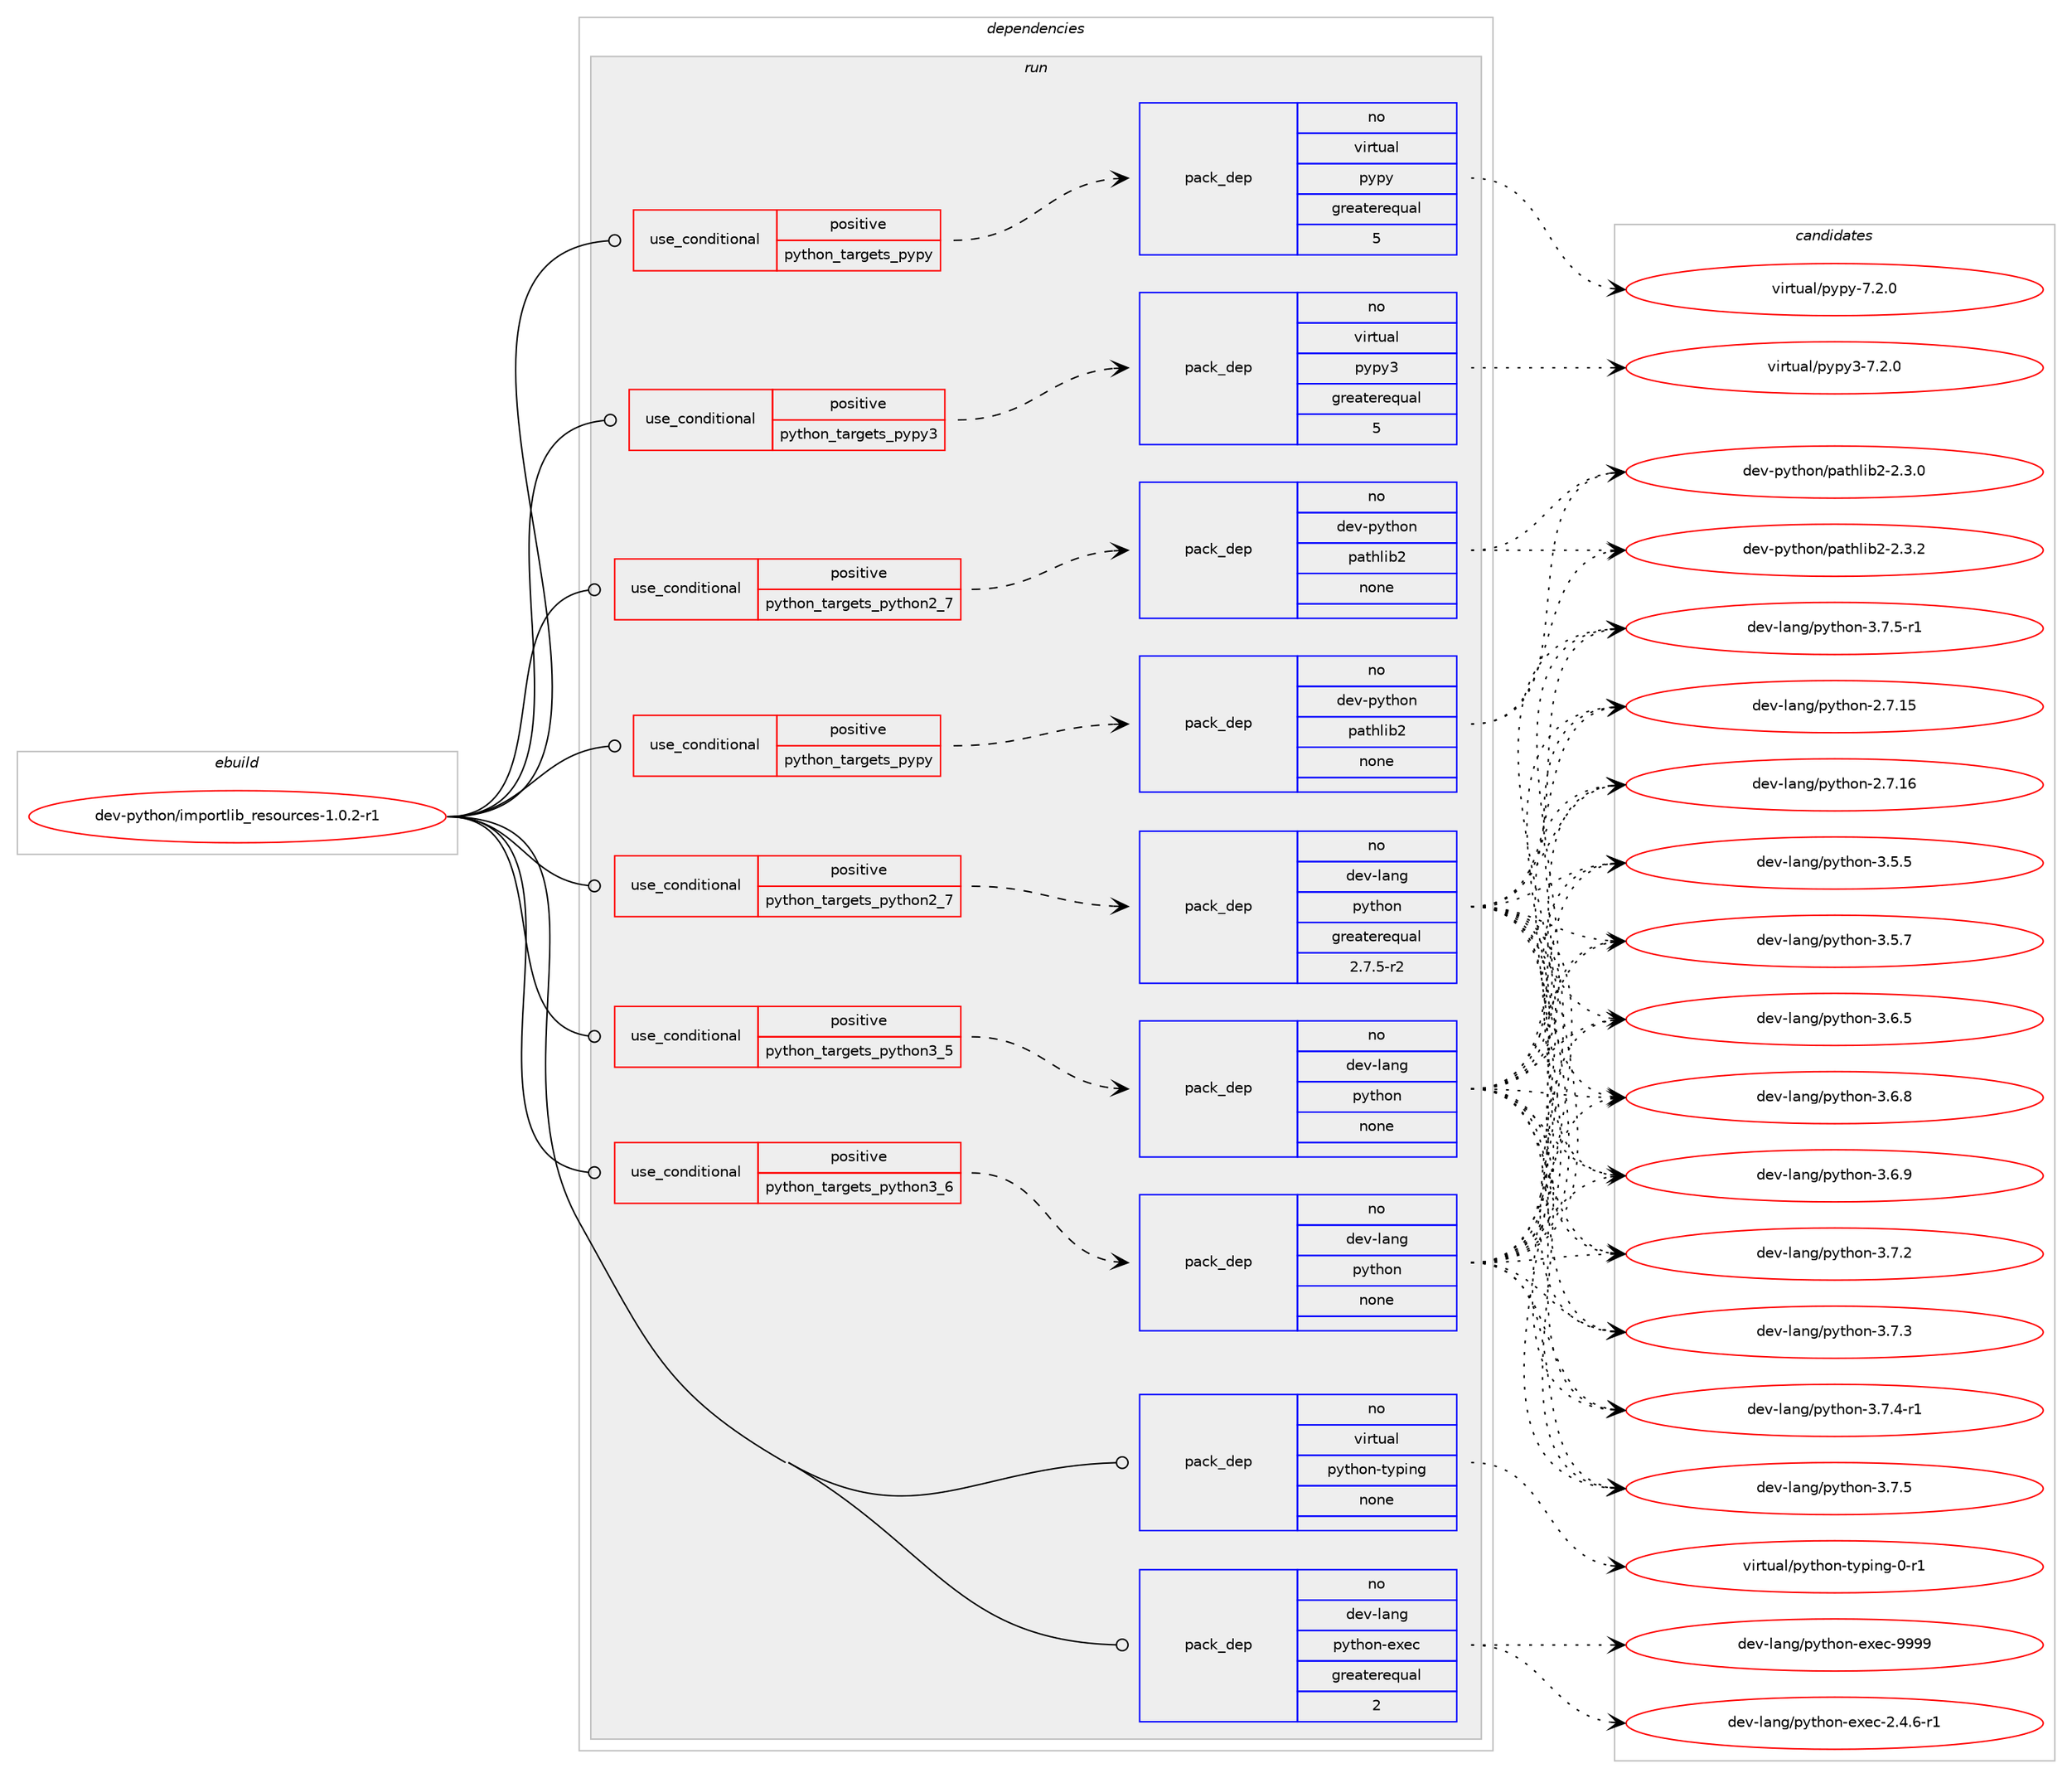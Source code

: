 digraph prolog {

# *************
# Graph options
# *************

newrank=true;
concentrate=true;
compound=true;
graph [rankdir=LR,fontname=Helvetica,fontsize=10,ranksep=1.5];#, ranksep=2.5, nodesep=0.2];
edge  [arrowhead=vee];
node  [fontname=Helvetica,fontsize=10];

# **********
# The ebuild
# **********

subgraph cluster_leftcol {
color=gray;
rank=same;
label=<<i>ebuild</i>>;
id [label="dev-python/importlib_resources-1.0.2-r1", color=red, width=4, href="../dev-python/importlib_resources-1.0.2-r1.svg"];
}

# ****************
# The dependencies
# ****************

subgraph cluster_midcol {
color=gray;
label=<<i>dependencies</i>>;
subgraph cluster_compile {
fillcolor="#eeeeee";
style=filled;
label=<<i>compile</i>>;
}
subgraph cluster_compileandrun {
fillcolor="#eeeeee";
style=filled;
label=<<i>compile and run</i>>;
}
subgraph cluster_run {
fillcolor="#eeeeee";
style=filled;
label=<<i>run</i>>;
subgraph cond140860 {
dependency609440 [label=<<TABLE BORDER="0" CELLBORDER="1" CELLSPACING="0" CELLPADDING="4"><TR><TD ROWSPAN="3" CELLPADDING="10">use_conditional</TD></TR><TR><TD>positive</TD></TR><TR><TD>python_targets_pypy</TD></TR></TABLE>>, shape=none, color=red];
subgraph pack456781 {
dependency609441 [label=<<TABLE BORDER="0" CELLBORDER="1" CELLSPACING="0" CELLPADDING="4" WIDTH="220"><TR><TD ROWSPAN="6" CELLPADDING="30">pack_dep</TD></TR><TR><TD WIDTH="110">no</TD></TR><TR><TD>dev-python</TD></TR><TR><TD>pathlib2</TD></TR><TR><TD>none</TD></TR><TR><TD></TD></TR></TABLE>>, shape=none, color=blue];
}
dependency609440:e -> dependency609441:w [weight=20,style="dashed",arrowhead="vee"];
}
id:e -> dependency609440:w [weight=20,style="solid",arrowhead="odot"];
subgraph cond140861 {
dependency609442 [label=<<TABLE BORDER="0" CELLBORDER="1" CELLSPACING="0" CELLPADDING="4"><TR><TD ROWSPAN="3" CELLPADDING="10">use_conditional</TD></TR><TR><TD>positive</TD></TR><TR><TD>python_targets_pypy</TD></TR></TABLE>>, shape=none, color=red];
subgraph pack456782 {
dependency609443 [label=<<TABLE BORDER="0" CELLBORDER="1" CELLSPACING="0" CELLPADDING="4" WIDTH="220"><TR><TD ROWSPAN="6" CELLPADDING="30">pack_dep</TD></TR><TR><TD WIDTH="110">no</TD></TR><TR><TD>virtual</TD></TR><TR><TD>pypy</TD></TR><TR><TD>greaterequal</TD></TR><TR><TD>5</TD></TR></TABLE>>, shape=none, color=blue];
}
dependency609442:e -> dependency609443:w [weight=20,style="dashed",arrowhead="vee"];
}
id:e -> dependency609442:w [weight=20,style="solid",arrowhead="odot"];
subgraph cond140862 {
dependency609444 [label=<<TABLE BORDER="0" CELLBORDER="1" CELLSPACING="0" CELLPADDING="4"><TR><TD ROWSPAN="3" CELLPADDING="10">use_conditional</TD></TR><TR><TD>positive</TD></TR><TR><TD>python_targets_pypy3</TD></TR></TABLE>>, shape=none, color=red];
subgraph pack456783 {
dependency609445 [label=<<TABLE BORDER="0" CELLBORDER="1" CELLSPACING="0" CELLPADDING="4" WIDTH="220"><TR><TD ROWSPAN="6" CELLPADDING="30">pack_dep</TD></TR><TR><TD WIDTH="110">no</TD></TR><TR><TD>virtual</TD></TR><TR><TD>pypy3</TD></TR><TR><TD>greaterequal</TD></TR><TR><TD>5</TD></TR></TABLE>>, shape=none, color=blue];
}
dependency609444:e -> dependency609445:w [weight=20,style="dashed",arrowhead="vee"];
}
id:e -> dependency609444:w [weight=20,style="solid",arrowhead="odot"];
subgraph cond140863 {
dependency609446 [label=<<TABLE BORDER="0" CELLBORDER="1" CELLSPACING="0" CELLPADDING="4"><TR><TD ROWSPAN="3" CELLPADDING="10">use_conditional</TD></TR><TR><TD>positive</TD></TR><TR><TD>python_targets_python2_7</TD></TR></TABLE>>, shape=none, color=red];
subgraph pack456784 {
dependency609447 [label=<<TABLE BORDER="0" CELLBORDER="1" CELLSPACING="0" CELLPADDING="4" WIDTH="220"><TR><TD ROWSPAN="6" CELLPADDING="30">pack_dep</TD></TR><TR><TD WIDTH="110">no</TD></TR><TR><TD>dev-lang</TD></TR><TR><TD>python</TD></TR><TR><TD>greaterequal</TD></TR><TR><TD>2.7.5-r2</TD></TR></TABLE>>, shape=none, color=blue];
}
dependency609446:e -> dependency609447:w [weight=20,style="dashed",arrowhead="vee"];
}
id:e -> dependency609446:w [weight=20,style="solid",arrowhead="odot"];
subgraph cond140864 {
dependency609448 [label=<<TABLE BORDER="0" CELLBORDER="1" CELLSPACING="0" CELLPADDING="4"><TR><TD ROWSPAN="3" CELLPADDING="10">use_conditional</TD></TR><TR><TD>positive</TD></TR><TR><TD>python_targets_python2_7</TD></TR></TABLE>>, shape=none, color=red];
subgraph pack456785 {
dependency609449 [label=<<TABLE BORDER="0" CELLBORDER="1" CELLSPACING="0" CELLPADDING="4" WIDTH="220"><TR><TD ROWSPAN="6" CELLPADDING="30">pack_dep</TD></TR><TR><TD WIDTH="110">no</TD></TR><TR><TD>dev-python</TD></TR><TR><TD>pathlib2</TD></TR><TR><TD>none</TD></TR><TR><TD></TD></TR></TABLE>>, shape=none, color=blue];
}
dependency609448:e -> dependency609449:w [weight=20,style="dashed",arrowhead="vee"];
}
id:e -> dependency609448:w [weight=20,style="solid",arrowhead="odot"];
subgraph cond140865 {
dependency609450 [label=<<TABLE BORDER="0" CELLBORDER="1" CELLSPACING="0" CELLPADDING="4"><TR><TD ROWSPAN="3" CELLPADDING="10">use_conditional</TD></TR><TR><TD>positive</TD></TR><TR><TD>python_targets_python3_5</TD></TR></TABLE>>, shape=none, color=red];
subgraph pack456786 {
dependency609451 [label=<<TABLE BORDER="0" CELLBORDER="1" CELLSPACING="0" CELLPADDING="4" WIDTH="220"><TR><TD ROWSPAN="6" CELLPADDING="30">pack_dep</TD></TR><TR><TD WIDTH="110">no</TD></TR><TR><TD>dev-lang</TD></TR><TR><TD>python</TD></TR><TR><TD>none</TD></TR><TR><TD></TD></TR></TABLE>>, shape=none, color=blue];
}
dependency609450:e -> dependency609451:w [weight=20,style="dashed",arrowhead="vee"];
}
id:e -> dependency609450:w [weight=20,style="solid",arrowhead="odot"];
subgraph cond140866 {
dependency609452 [label=<<TABLE BORDER="0" CELLBORDER="1" CELLSPACING="0" CELLPADDING="4"><TR><TD ROWSPAN="3" CELLPADDING="10">use_conditional</TD></TR><TR><TD>positive</TD></TR><TR><TD>python_targets_python3_6</TD></TR></TABLE>>, shape=none, color=red];
subgraph pack456787 {
dependency609453 [label=<<TABLE BORDER="0" CELLBORDER="1" CELLSPACING="0" CELLPADDING="4" WIDTH="220"><TR><TD ROWSPAN="6" CELLPADDING="30">pack_dep</TD></TR><TR><TD WIDTH="110">no</TD></TR><TR><TD>dev-lang</TD></TR><TR><TD>python</TD></TR><TR><TD>none</TD></TR><TR><TD></TD></TR></TABLE>>, shape=none, color=blue];
}
dependency609452:e -> dependency609453:w [weight=20,style="dashed",arrowhead="vee"];
}
id:e -> dependency609452:w [weight=20,style="solid",arrowhead="odot"];
subgraph pack456788 {
dependency609454 [label=<<TABLE BORDER="0" CELLBORDER="1" CELLSPACING="0" CELLPADDING="4" WIDTH="220"><TR><TD ROWSPAN="6" CELLPADDING="30">pack_dep</TD></TR><TR><TD WIDTH="110">no</TD></TR><TR><TD>dev-lang</TD></TR><TR><TD>python-exec</TD></TR><TR><TD>greaterequal</TD></TR><TR><TD>2</TD></TR></TABLE>>, shape=none, color=blue];
}
id:e -> dependency609454:w [weight=20,style="solid",arrowhead="odot"];
subgraph pack456789 {
dependency609455 [label=<<TABLE BORDER="0" CELLBORDER="1" CELLSPACING="0" CELLPADDING="4" WIDTH="220"><TR><TD ROWSPAN="6" CELLPADDING="30">pack_dep</TD></TR><TR><TD WIDTH="110">no</TD></TR><TR><TD>virtual</TD></TR><TR><TD>python-typing</TD></TR><TR><TD>none</TD></TR><TR><TD></TD></TR></TABLE>>, shape=none, color=blue];
}
id:e -> dependency609455:w [weight=20,style="solid",arrowhead="odot"];
}
}

# **************
# The candidates
# **************

subgraph cluster_choices {
rank=same;
color=gray;
label=<<i>candidates</i>>;

subgraph choice456781 {
color=black;
nodesep=1;
choice1001011184511212111610411111047112971161041081059850455046514648 [label="dev-python/pathlib2-2.3.0", color=red, width=4,href="../dev-python/pathlib2-2.3.0.svg"];
choice1001011184511212111610411111047112971161041081059850455046514650 [label="dev-python/pathlib2-2.3.2", color=red, width=4,href="../dev-python/pathlib2-2.3.2.svg"];
dependency609441:e -> choice1001011184511212111610411111047112971161041081059850455046514648:w [style=dotted,weight="100"];
dependency609441:e -> choice1001011184511212111610411111047112971161041081059850455046514650:w [style=dotted,weight="100"];
}
subgraph choice456782 {
color=black;
nodesep=1;
choice1181051141161179710847112121112121455546504648 [label="virtual/pypy-7.2.0", color=red, width=4,href="../virtual/pypy-7.2.0.svg"];
dependency609443:e -> choice1181051141161179710847112121112121455546504648:w [style=dotted,weight="100"];
}
subgraph choice456783 {
color=black;
nodesep=1;
choice118105114116117971084711212111212151455546504648 [label="virtual/pypy3-7.2.0", color=red, width=4,href="../virtual/pypy3-7.2.0.svg"];
dependency609445:e -> choice118105114116117971084711212111212151455546504648:w [style=dotted,weight="100"];
}
subgraph choice456784 {
color=black;
nodesep=1;
choice10010111845108971101034711212111610411111045504655464953 [label="dev-lang/python-2.7.15", color=red, width=4,href="../dev-lang/python-2.7.15.svg"];
choice10010111845108971101034711212111610411111045504655464954 [label="dev-lang/python-2.7.16", color=red, width=4,href="../dev-lang/python-2.7.16.svg"];
choice100101118451089711010347112121116104111110455146534653 [label="dev-lang/python-3.5.5", color=red, width=4,href="../dev-lang/python-3.5.5.svg"];
choice100101118451089711010347112121116104111110455146534655 [label="dev-lang/python-3.5.7", color=red, width=4,href="../dev-lang/python-3.5.7.svg"];
choice100101118451089711010347112121116104111110455146544653 [label="dev-lang/python-3.6.5", color=red, width=4,href="../dev-lang/python-3.6.5.svg"];
choice100101118451089711010347112121116104111110455146544656 [label="dev-lang/python-3.6.8", color=red, width=4,href="../dev-lang/python-3.6.8.svg"];
choice100101118451089711010347112121116104111110455146544657 [label="dev-lang/python-3.6.9", color=red, width=4,href="../dev-lang/python-3.6.9.svg"];
choice100101118451089711010347112121116104111110455146554650 [label="dev-lang/python-3.7.2", color=red, width=4,href="../dev-lang/python-3.7.2.svg"];
choice100101118451089711010347112121116104111110455146554651 [label="dev-lang/python-3.7.3", color=red, width=4,href="../dev-lang/python-3.7.3.svg"];
choice1001011184510897110103471121211161041111104551465546524511449 [label="dev-lang/python-3.7.4-r1", color=red, width=4,href="../dev-lang/python-3.7.4-r1.svg"];
choice100101118451089711010347112121116104111110455146554653 [label="dev-lang/python-3.7.5", color=red, width=4,href="../dev-lang/python-3.7.5.svg"];
choice1001011184510897110103471121211161041111104551465546534511449 [label="dev-lang/python-3.7.5-r1", color=red, width=4,href="../dev-lang/python-3.7.5-r1.svg"];
dependency609447:e -> choice10010111845108971101034711212111610411111045504655464953:w [style=dotted,weight="100"];
dependency609447:e -> choice10010111845108971101034711212111610411111045504655464954:w [style=dotted,weight="100"];
dependency609447:e -> choice100101118451089711010347112121116104111110455146534653:w [style=dotted,weight="100"];
dependency609447:e -> choice100101118451089711010347112121116104111110455146534655:w [style=dotted,weight="100"];
dependency609447:e -> choice100101118451089711010347112121116104111110455146544653:w [style=dotted,weight="100"];
dependency609447:e -> choice100101118451089711010347112121116104111110455146544656:w [style=dotted,weight="100"];
dependency609447:e -> choice100101118451089711010347112121116104111110455146544657:w [style=dotted,weight="100"];
dependency609447:e -> choice100101118451089711010347112121116104111110455146554650:w [style=dotted,weight="100"];
dependency609447:e -> choice100101118451089711010347112121116104111110455146554651:w [style=dotted,weight="100"];
dependency609447:e -> choice1001011184510897110103471121211161041111104551465546524511449:w [style=dotted,weight="100"];
dependency609447:e -> choice100101118451089711010347112121116104111110455146554653:w [style=dotted,weight="100"];
dependency609447:e -> choice1001011184510897110103471121211161041111104551465546534511449:w [style=dotted,weight="100"];
}
subgraph choice456785 {
color=black;
nodesep=1;
choice1001011184511212111610411111047112971161041081059850455046514648 [label="dev-python/pathlib2-2.3.0", color=red, width=4,href="../dev-python/pathlib2-2.3.0.svg"];
choice1001011184511212111610411111047112971161041081059850455046514650 [label="dev-python/pathlib2-2.3.2", color=red, width=4,href="../dev-python/pathlib2-2.3.2.svg"];
dependency609449:e -> choice1001011184511212111610411111047112971161041081059850455046514648:w [style=dotted,weight="100"];
dependency609449:e -> choice1001011184511212111610411111047112971161041081059850455046514650:w [style=dotted,weight="100"];
}
subgraph choice456786 {
color=black;
nodesep=1;
choice10010111845108971101034711212111610411111045504655464953 [label="dev-lang/python-2.7.15", color=red, width=4,href="../dev-lang/python-2.7.15.svg"];
choice10010111845108971101034711212111610411111045504655464954 [label="dev-lang/python-2.7.16", color=red, width=4,href="../dev-lang/python-2.7.16.svg"];
choice100101118451089711010347112121116104111110455146534653 [label="dev-lang/python-3.5.5", color=red, width=4,href="../dev-lang/python-3.5.5.svg"];
choice100101118451089711010347112121116104111110455146534655 [label="dev-lang/python-3.5.7", color=red, width=4,href="../dev-lang/python-3.5.7.svg"];
choice100101118451089711010347112121116104111110455146544653 [label="dev-lang/python-3.6.5", color=red, width=4,href="../dev-lang/python-3.6.5.svg"];
choice100101118451089711010347112121116104111110455146544656 [label="dev-lang/python-3.6.8", color=red, width=4,href="../dev-lang/python-3.6.8.svg"];
choice100101118451089711010347112121116104111110455146544657 [label="dev-lang/python-3.6.9", color=red, width=4,href="../dev-lang/python-3.6.9.svg"];
choice100101118451089711010347112121116104111110455146554650 [label="dev-lang/python-3.7.2", color=red, width=4,href="../dev-lang/python-3.7.2.svg"];
choice100101118451089711010347112121116104111110455146554651 [label="dev-lang/python-3.7.3", color=red, width=4,href="../dev-lang/python-3.7.3.svg"];
choice1001011184510897110103471121211161041111104551465546524511449 [label="dev-lang/python-3.7.4-r1", color=red, width=4,href="../dev-lang/python-3.7.4-r1.svg"];
choice100101118451089711010347112121116104111110455146554653 [label="dev-lang/python-3.7.5", color=red, width=4,href="../dev-lang/python-3.7.5.svg"];
choice1001011184510897110103471121211161041111104551465546534511449 [label="dev-lang/python-3.7.5-r1", color=red, width=4,href="../dev-lang/python-3.7.5-r1.svg"];
dependency609451:e -> choice10010111845108971101034711212111610411111045504655464953:w [style=dotted,weight="100"];
dependency609451:e -> choice10010111845108971101034711212111610411111045504655464954:w [style=dotted,weight="100"];
dependency609451:e -> choice100101118451089711010347112121116104111110455146534653:w [style=dotted,weight="100"];
dependency609451:e -> choice100101118451089711010347112121116104111110455146534655:w [style=dotted,weight="100"];
dependency609451:e -> choice100101118451089711010347112121116104111110455146544653:w [style=dotted,weight="100"];
dependency609451:e -> choice100101118451089711010347112121116104111110455146544656:w [style=dotted,weight="100"];
dependency609451:e -> choice100101118451089711010347112121116104111110455146544657:w [style=dotted,weight="100"];
dependency609451:e -> choice100101118451089711010347112121116104111110455146554650:w [style=dotted,weight="100"];
dependency609451:e -> choice100101118451089711010347112121116104111110455146554651:w [style=dotted,weight="100"];
dependency609451:e -> choice1001011184510897110103471121211161041111104551465546524511449:w [style=dotted,weight="100"];
dependency609451:e -> choice100101118451089711010347112121116104111110455146554653:w [style=dotted,weight="100"];
dependency609451:e -> choice1001011184510897110103471121211161041111104551465546534511449:w [style=dotted,weight="100"];
}
subgraph choice456787 {
color=black;
nodesep=1;
choice10010111845108971101034711212111610411111045504655464953 [label="dev-lang/python-2.7.15", color=red, width=4,href="../dev-lang/python-2.7.15.svg"];
choice10010111845108971101034711212111610411111045504655464954 [label="dev-lang/python-2.7.16", color=red, width=4,href="../dev-lang/python-2.7.16.svg"];
choice100101118451089711010347112121116104111110455146534653 [label="dev-lang/python-3.5.5", color=red, width=4,href="../dev-lang/python-3.5.5.svg"];
choice100101118451089711010347112121116104111110455146534655 [label="dev-lang/python-3.5.7", color=red, width=4,href="../dev-lang/python-3.5.7.svg"];
choice100101118451089711010347112121116104111110455146544653 [label="dev-lang/python-3.6.5", color=red, width=4,href="../dev-lang/python-3.6.5.svg"];
choice100101118451089711010347112121116104111110455146544656 [label="dev-lang/python-3.6.8", color=red, width=4,href="../dev-lang/python-3.6.8.svg"];
choice100101118451089711010347112121116104111110455146544657 [label="dev-lang/python-3.6.9", color=red, width=4,href="../dev-lang/python-3.6.9.svg"];
choice100101118451089711010347112121116104111110455146554650 [label="dev-lang/python-3.7.2", color=red, width=4,href="../dev-lang/python-3.7.2.svg"];
choice100101118451089711010347112121116104111110455146554651 [label="dev-lang/python-3.7.3", color=red, width=4,href="../dev-lang/python-3.7.3.svg"];
choice1001011184510897110103471121211161041111104551465546524511449 [label="dev-lang/python-3.7.4-r1", color=red, width=4,href="../dev-lang/python-3.7.4-r1.svg"];
choice100101118451089711010347112121116104111110455146554653 [label="dev-lang/python-3.7.5", color=red, width=4,href="../dev-lang/python-3.7.5.svg"];
choice1001011184510897110103471121211161041111104551465546534511449 [label="dev-lang/python-3.7.5-r1", color=red, width=4,href="../dev-lang/python-3.7.5-r1.svg"];
dependency609453:e -> choice10010111845108971101034711212111610411111045504655464953:w [style=dotted,weight="100"];
dependency609453:e -> choice10010111845108971101034711212111610411111045504655464954:w [style=dotted,weight="100"];
dependency609453:e -> choice100101118451089711010347112121116104111110455146534653:w [style=dotted,weight="100"];
dependency609453:e -> choice100101118451089711010347112121116104111110455146534655:w [style=dotted,weight="100"];
dependency609453:e -> choice100101118451089711010347112121116104111110455146544653:w [style=dotted,weight="100"];
dependency609453:e -> choice100101118451089711010347112121116104111110455146544656:w [style=dotted,weight="100"];
dependency609453:e -> choice100101118451089711010347112121116104111110455146544657:w [style=dotted,weight="100"];
dependency609453:e -> choice100101118451089711010347112121116104111110455146554650:w [style=dotted,weight="100"];
dependency609453:e -> choice100101118451089711010347112121116104111110455146554651:w [style=dotted,weight="100"];
dependency609453:e -> choice1001011184510897110103471121211161041111104551465546524511449:w [style=dotted,weight="100"];
dependency609453:e -> choice100101118451089711010347112121116104111110455146554653:w [style=dotted,weight="100"];
dependency609453:e -> choice1001011184510897110103471121211161041111104551465546534511449:w [style=dotted,weight="100"];
}
subgraph choice456788 {
color=black;
nodesep=1;
choice10010111845108971101034711212111610411111045101120101994550465246544511449 [label="dev-lang/python-exec-2.4.6-r1", color=red, width=4,href="../dev-lang/python-exec-2.4.6-r1.svg"];
choice10010111845108971101034711212111610411111045101120101994557575757 [label="dev-lang/python-exec-9999", color=red, width=4,href="../dev-lang/python-exec-9999.svg"];
dependency609454:e -> choice10010111845108971101034711212111610411111045101120101994550465246544511449:w [style=dotted,weight="100"];
dependency609454:e -> choice10010111845108971101034711212111610411111045101120101994557575757:w [style=dotted,weight="100"];
}
subgraph choice456789 {
color=black;
nodesep=1;
choice11810511411611797108471121211161041111104511612111210511010345484511449 [label="virtual/python-typing-0-r1", color=red, width=4,href="../virtual/python-typing-0-r1.svg"];
dependency609455:e -> choice11810511411611797108471121211161041111104511612111210511010345484511449:w [style=dotted,weight="100"];
}
}

}
